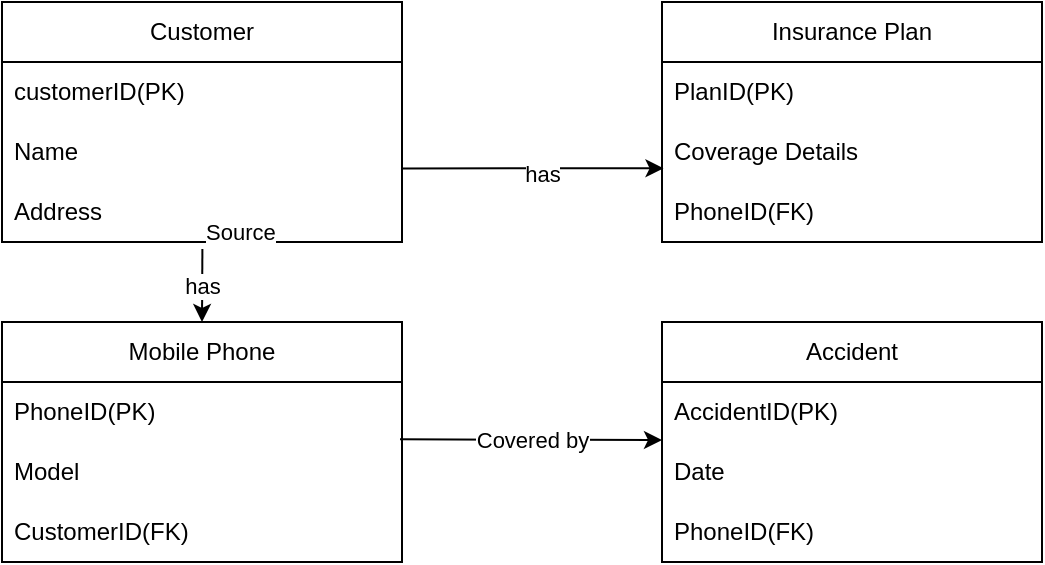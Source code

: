 <mxfile version="24.7.2" type="device">
  <diagram id="R2lEEEUBdFMjLlhIrx00" name="Page-1">
    <mxGraphModel dx="899" dy="476" grid="1" gridSize="10" guides="1" tooltips="1" connect="1" arrows="1" fold="1" page="1" pageScale="1" pageWidth="850" pageHeight="1100" math="0" shadow="0" extFonts="Permanent Marker^https://fonts.googleapis.com/css?family=Permanent+Marker">
      <root>
        <mxCell id="0" />
        <mxCell id="1" parent="0" />
        <mxCell id="tC3bFPR7Mm4Z95cbtMgY-3" value="Customer" style="swimlane;fontStyle=0;childLayout=stackLayout;horizontal=1;startSize=30;horizontalStack=0;resizeParent=1;resizeParentMax=0;resizeLast=0;collapsible=1;marginBottom=0;whiteSpace=wrap;html=1;" vertex="1" parent="1">
          <mxGeometry x="120" y="120" width="200" height="120" as="geometry" />
        </mxCell>
        <mxCell id="tC3bFPR7Mm4Z95cbtMgY-4" value="customerID(PK)" style="text;strokeColor=none;fillColor=none;align=left;verticalAlign=middle;spacingLeft=4;spacingRight=4;overflow=hidden;points=[[0,0.5],[1,0.5]];portConstraint=eastwest;rotatable=0;whiteSpace=wrap;html=1;" vertex="1" parent="tC3bFPR7Mm4Z95cbtMgY-3">
          <mxGeometry y="30" width="200" height="30" as="geometry" />
        </mxCell>
        <mxCell id="tC3bFPR7Mm4Z95cbtMgY-5" value="Name" style="text;strokeColor=none;fillColor=none;align=left;verticalAlign=middle;spacingLeft=4;spacingRight=4;overflow=hidden;points=[[0,0.5],[1,0.5]];portConstraint=eastwest;rotatable=0;whiteSpace=wrap;html=1;" vertex="1" parent="tC3bFPR7Mm4Z95cbtMgY-3">
          <mxGeometry y="60" width="200" height="30" as="geometry" />
        </mxCell>
        <mxCell id="tC3bFPR7Mm4Z95cbtMgY-6" value="Address" style="text;strokeColor=none;fillColor=none;align=left;verticalAlign=middle;spacingLeft=4;spacingRight=4;overflow=hidden;points=[[0,0.5],[1,0.5]];portConstraint=eastwest;rotatable=0;whiteSpace=wrap;html=1;" vertex="1" parent="tC3bFPR7Mm4Z95cbtMgY-3">
          <mxGeometry y="90" width="200" height="30" as="geometry" />
        </mxCell>
        <mxCell id="tC3bFPR7Mm4Z95cbtMgY-8" value="" style="endArrow=classic;html=1;rounded=0;exitX=1.002;exitY=0.773;exitDx=0;exitDy=0;exitPerimeter=0;entryX=0.003;entryY=0.106;entryDx=0;entryDy=0;entryPerimeter=0;" edge="1" parent="1" source="tC3bFPR7Mm4Z95cbtMgY-5">
          <mxGeometry relative="1" as="geometry">
            <mxPoint x="340" y="250" as="sourcePoint" />
            <mxPoint x="450.75" y="203.18" as="targetPoint" />
          </mxGeometry>
        </mxCell>
        <mxCell id="tC3bFPR7Mm4Z95cbtMgY-11" value="has" style="edgeLabel;html=1;align=center;verticalAlign=middle;resizable=0;points=[];" vertex="1" connectable="0" parent="tC3bFPR7Mm4Z95cbtMgY-8">
          <mxGeometry x="0.061" y="-3" relative="1" as="geometry">
            <mxPoint as="offset" />
          </mxGeometry>
        </mxCell>
        <mxCell id="tC3bFPR7Mm4Z95cbtMgY-12" value="Insurance Plan" style="swimlane;fontStyle=0;childLayout=stackLayout;horizontal=1;startSize=30;horizontalStack=0;resizeParent=1;resizeParentMax=0;resizeLast=0;collapsible=1;marginBottom=0;whiteSpace=wrap;html=1;" vertex="1" parent="1">
          <mxGeometry x="450" y="120" width="190" height="120" as="geometry" />
        </mxCell>
        <mxCell id="tC3bFPR7Mm4Z95cbtMgY-13" value="PlanID(PK)" style="text;strokeColor=none;fillColor=none;align=left;verticalAlign=middle;spacingLeft=4;spacingRight=4;overflow=hidden;points=[[0,0.5],[1,0.5]];portConstraint=eastwest;rotatable=0;whiteSpace=wrap;html=1;" vertex="1" parent="tC3bFPR7Mm4Z95cbtMgY-12">
          <mxGeometry y="30" width="190" height="30" as="geometry" />
        </mxCell>
        <mxCell id="tC3bFPR7Mm4Z95cbtMgY-14" value="Coverage Details" style="text;strokeColor=none;fillColor=none;align=left;verticalAlign=middle;spacingLeft=4;spacingRight=4;overflow=hidden;points=[[0,0.5],[1,0.5]];portConstraint=eastwest;rotatable=0;whiteSpace=wrap;html=1;" vertex="1" parent="tC3bFPR7Mm4Z95cbtMgY-12">
          <mxGeometry y="60" width="190" height="30" as="geometry" />
        </mxCell>
        <mxCell id="tC3bFPR7Mm4Z95cbtMgY-15" value="PhoneID(FK)" style="text;strokeColor=none;fillColor=none;align=left;verticalAlign=middle;spacingLeft=4;spacingRight=4;overflow=hidden;points=[[0,0.5],[1,0.5]];portConstraint=eastwest;rotatable=0;whiteSpace=wrap;html=1;" vertex="1" parent="tC3bFPR7Mm4Z95cbtMgY-12">
          <mxGeometry y="90" width="190" height="30" as="geometry" />
        </mxCell>
        <mxCell id="tC3bFPR7Mm4Z95cbtMgY-16" value="Accident" style="swimlane;fontStyle=0;childLayout=stackLayout;horizontal=1;startSize=30;horizontalStack=0;resizeParent=1;resizeParentMax=0;resizeLast=0;collapsible=1;marginBottom=0;whiteSpace=wrap;html=1;" vertex="1" parent="1">
          <mxGeometry x="450" y="280" width="190" height="120" as="geometry" />
        </mxCell>
        <mxCell id="tC3bFPR7Mm4Z95cbtMgY-17" value="AccidentID(PK)" style="text;strokeColor=none;fillColor=none;align=left;verticalAlign=middle;spacingLeft=4;spacingRight=4;overflow=hidden;points=[[0,0.5],[1,0.5]];portConstraint=eastwest;rotatable=0;whiteSpace=wrap;html=1;" vertex="1" parent="tC3bFPR7Mm4Z95cbtMgY-16">
          <mxGeometry y="30" width="190" height="30" as="geometry" />
        </mxCell>
        <mxCell id="tC3bFPR7Mm4Z95cbtMgY-18" value="Date" style="text;strokeColor=none;fillColor=none;align=left;verticalAlign=middle;spacingLeft=4;spacingRight=4;overflow=hidden;points=[[0,0.5],[1,0.5]];portConstraint=eastwest;rotatable=0;whiteSpace=wrap;html=1;" vertex="1" parent="tC3bFPR7Mm4Z95cbtMgY-16">
          <mxGeometry y="60" width="190" height="30" as="geometry" />
        </mxCell>
        <mxCell id="tC3bFPR7Mm4Z95cbtMgY-19" value="PhoneID(FK)" style="text;strokeColor=none;fillColor=none;align=left;verticalAlign=middle;spacingLeft=4;spacingRight=4;overflow=hidden;points=[[0,0.5],[1,0.5]];portConstraint=eastwest;rotatable=0;whiteSpace=wrap;html=1;" vertex="1" parent="tC3bFPR7Mm4Z95cbtMgY-16">
          <mxGeometry y="90" width="190" height="30" as="geometry" />
        </mxCell>
        <mxCell id="tC3bFPR7Mm4Z95cbtMgY-20" value="Mobile Phone" style="swimlane;fontStyle=0;childLayout=stackLayout;horizontal=1;startSize=30;horizontalStack=0;resizeParent=1;resizeParentMax=0;resizeLast=0;collapsible=1;marginBottom=0;whiteSpace=wrap;html=1;" vertex="1" parent="1">
          <mxGeometry x="120" y="280" width="200" height="120" as="geometry" />
        </mxCell>
        <mxCell id="tC3bFPR7Mm4Z95cbtMgY-21" value="PhoneID(PK)" style="text;strokeColor=none;fillColor=none;align=left;verticalAlign=middle;spacingLeft=4;spacingRight=4;overflow=hidden;points=[[0,0.5],[1,0.5]];portConstraint=eastwest;rotatable=0;whiteSpace=wrap;html=1;" vertex="1" parent="tC3bFPR7Mm4Z95cbtMgY-20">
          <mxGeometry y="30" width="200" height="30" as="geometry" />
        </mxCell>
        <mxCell id="tC3bFPR7Mm4Z95cbtMgY-22" value="Model" style="text;strokeColor=none;fillColor=none;align=left;verticalAlign=middle;spacingLeft=4;spacingRight=4;overflow=hidden;points=[[0,0.5],[1,0.5]];portConstraint=eastwest;rotatable=0;whiteSpace=wrap;html=1;" vertex="1" parent="tC3bFPR7Mm4Z95cbtMgY-20">
          <mxGeometry y="60" width="200" height="30" as="geometry" />
        </mxCell>
        <mxCell id="tC3bFPR7Mm4Z95cbtMgY-23" value="CustomerID(FK)" style="text;strokeColor=none;fillColor=none;align=left;verticalAlign=middle;spacingLeft=4;spacingRight=4;overflow=hidden;points=[[0,0.5],[1,0.5]];portConstraint=eastwest;rotatable=0;whiteSpace=wrap;html=1;" vertex="1" parent="tC3bFPR7Mm4Z95cbtMgY-20">
          <mxGeometry y="90" width="200" height="30" as="geometry" />
        </mxCell>
        <mxCell id="tC3bFPR7Mm4Z95cbtMgY-24" value="" style="endArrow=classic;html=1;rounded=0;exitX=0.995;exitY=0.956;exitDx=0;exitDy=0;exitPerimeter=0;" edge="1" parent="1" source="tC3bFPR7Mm4Z95cbtMgY-21">
          <mxGeometry relative="1" as="geometry">
            <mxPoint x="340" y="250" as="sourcePoint" />
            <mxPoint x="450" y="339" as="targetPoint" />
          </mxGeometry>
        </mxCell>
        <mxCell id="tC3bFPR7Mm4Z95cbtMgY-25" value="Covered by" style="edgeLabel;resizable=0;html=1;;align=center;verticalAlign=middle;" connectable="0" vertex="1" parent="tC3bFPR7Mm4Z95cbtMgY-24">
          <mxGeometry relative="1" as="geometry" />
        </mxCell>
        <mxCell id="tC3bFPR7Mm4Z95cbtMgY-28" value="" style="endArrow=classic;html=1;rounded=0;exitX=0.501;exitY=1.118;exitDx=0;exitDy=0;exitPerimeter=0;entryX=0.5;entryY=0;entryDx=0;entryDy=0;" edge="1" parent="1" source="tC3bFPR7Mm4Z95cbtMgY-6" target="tC3bFPR7Mm4Z95cbtMgY-20">
          <mxGeometry relative="1" as="geometry">
            <mxPoint x="340" y="250" as="sourcePoint" />
            <mxPoint x="500" y="250" as="targetPoint" />
          </mxGeometry>
        </mxCell>
        <mxCell id="tC3bFPR7Mm4Z95cbtMgY-29" value="has" style="edgeLabel;resizable=0;html=1;;align=center;verticalAlign=middle;" connectable="0" vertex="1" parent="tC3bFPR7Mm4Z95cbtMgY-28">
          <mxGeometry relative="1" as="geometry" />
        </mxCell>
        <mxCell id="tC3bFPR7Mm4Z95cbtMgY-30" value="Source" style="edgeLabel;resizable=0;html=1;;align=left;verticalAlign=bottom;" connectable="0" vertex="1" parent="tC3bFPR7Mm4Z95cbtMgY-28">
          <mxGeometry x="-1" relative="1" as="geometry" />
        </mxCell>
      </root>
    </mxGraphModel>
  </diagram>
</mxfile>
